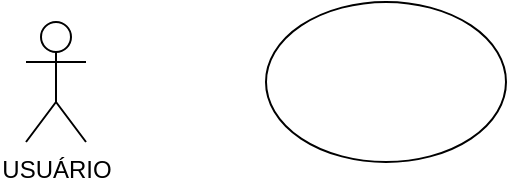 <mxfile version="19.0.3" type="github">
  <diagram id="jAwHWV7zoyLVhlkX6k6m" name="Page-1">
    <mxGraphModel dx="1422" dy="762" grid="1" gridSize="10" guides="1" tooltips="1" connect="1" arrows="1" fold="1" page="1" pageScale="1" pageWidth="827" pageHeight="1169" math="0" shadow="0">
      <root>
        <mxCell id="0" />
        <mxCell id="1" parent="0" />
        <object label="USUÁRIO" id="x92N0MeoW_DuO3bZxoaV-2">
          <mxCell style="shape=umlActor;verticalLabelPosition=bottom;verticalAlign=top;html=1;outlineConnect=0;" vertex="1" parent="1">
            <mxGeometry x="140" y="320" width="30" height="60" as="geometry" />
          </mxCell>
        </object>
        <mxCell id="x92N0MeoW_DuO3bZxoaV-10" value="" style="ellipse;whiteSpace=wrap;html=1;" vertex="1" parent="1">
          <mxGeometry x="260" y="310" width="120" height="80" as="geometry" />
        </mxCell>
      </root>
    </mxGraphModel>
  </diagram>
</mxfile>
